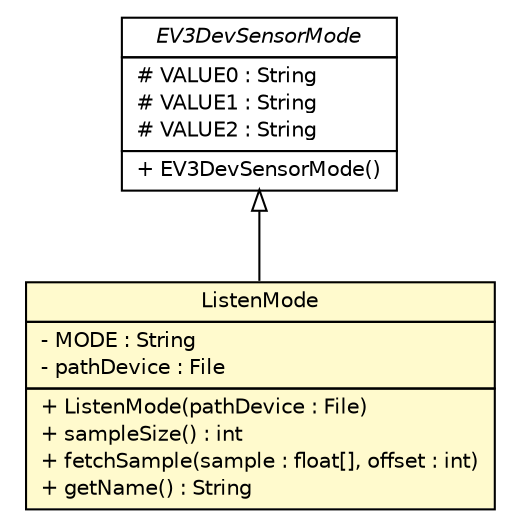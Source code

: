 #!/usr/local/bin/dot
#
# Class diagram 
# Generated by UMLGraph version R5_6-24-gf6e263 (http://www.umlgraph.org/)
#

digraph G {
	edge [fontname="Helvetica",fontsize=10,labelfontname="Helvetica",labelfontsize=10];
	node [fontname="Helvetica",fontsize=10,shape=plaintext];
	nodesep=0.25;
	ranksep=0.5;
	// ev3dev.hardware.sensors.ev3.EV3DevSensorMode
	c4140 [label=<<table title="ev3dev.hardware.sensors.ev3.EV3DevSensorMode" border="0" cellborder="1" cellspacing="0" cellpadding="2" port="p" href="./EV3DevSensorMode.html">
		<tr><td><table border="0" cellspacing="0" cellpadding="1">
<tr><td align="center" balign="center"><font face="Helvetica-Oblique"> EV3DevSensorMode </font></td></tr>
		</table></td></tr>
		<tr><td><table border="0" cellspacing="0" cellpadding="1">
<tr><td align="left" balign="left"> # VALUE0 : String </td></tr>
<tr><td align="left" balign="left"> # VALUE1 : String </td></tr>
<tr><td align="left" balign="left"> # VALUE2 : String </td></tr>
		</table></td></tr>
		<tr><td><table border="0" cellspacing="0" cellpadding="1">
<tr><td align="left" balign="left"> + EV3DevSensorMode() </td></tr>
		</table></td></tr>
		</table>>, URL="./EV3DevSensorMode.html", fontname="Helvetica", fontcolor="black", fontsize=10.0];
	// ev3dev.hardware.sensors.ev3.EV3UltrasonicSensor.ListenMode
	c4151 [label=<<table title="ev3dev.hardware.sensors.ev3.EV3UltrasonicSensor.ListenMode" border="0" cellborder="1" cellspacing="0" cellpadding="2" port="p" bgcolor="lemonChiffon" href="./EV3UltrasonicSensor.ListenMode.html">
		<tr><td><table border="0" cellspacing="0" cellpadding="1">
<tr><td align="center" balign="center"> ListenMode </td></tr>
		</table></td></tr>
		<tr><td><table border="0" cellspacing="0" cellpadding="1">
<tr><td align="left" balign="left"> - MODE : String </td></tr>
<tr><td align="left" balign="left"> - pathDevice : File </td></tr>
		</table></td></tr>
		<tr><td><table border="0" cellspacing="0" cellpadding="1">
<tr><td align="left" balign="left"> + ListenMode(pathDevice : File) </td></tr>
<tr><td align="left" balign="left"> + sampleSize() : int </td></tr>
<tr><td align="left" balign="left"> + fetchSample(sample : float[], offset : int) </td></tr>
<tr><td align="left" balign="left"> + getName() : String </td></tr>
		</table></td></tr>
		</table>>, URL="./EV3UltrasonicSensor.ListenMode.html", fontname="Helvetica", fontcolor="black", fontsize=10.0];
	//ev3dev.hardware.sensors.ev3.EV3UltrasonicSensor.ListenMode extends ev3dev.hardware.sensors.ev3.EV3DevSensorMode
	c4140:p -> c4151:p [dir=back,arrowtail=empty];
}

